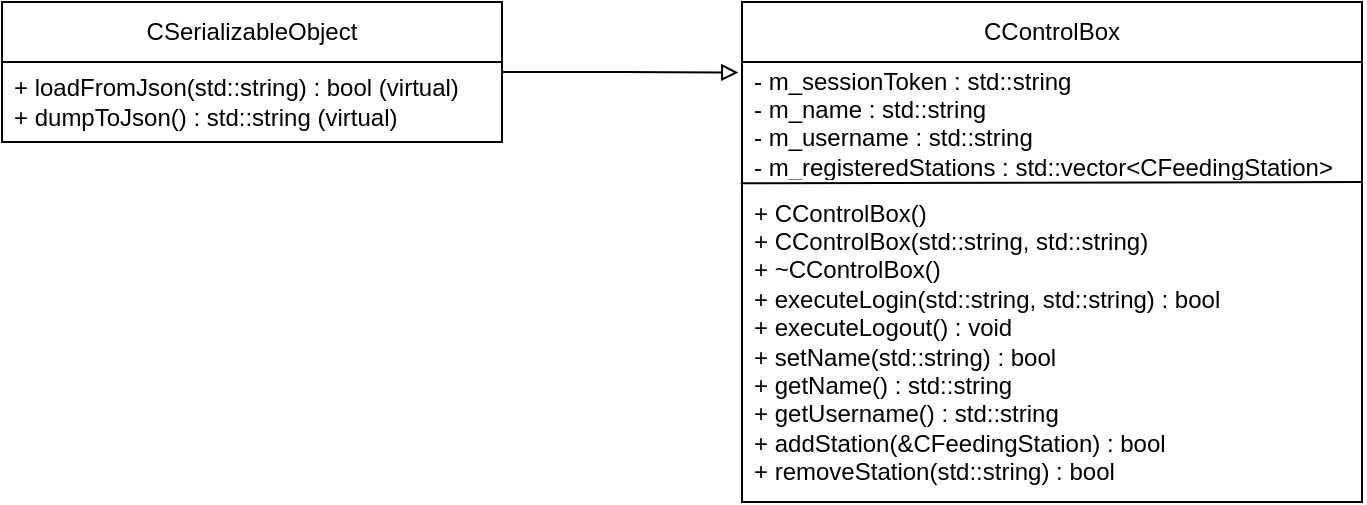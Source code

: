 <mxfile version="22.0.2" type="device">
  <diagram name="Page-1" id="71b2FrJPfIM__oIZdsdz">
    <mxGraphModel dx="2358" dy="1415" grid="1" gridSize="10" guides="1" tooltips="1" connect="1" arrows="1" fold="1" page="1" pageScale="1" pageWidth="850" pageHeight="1100" math="0" shadow="0">
      <root>
        <mxCell id="0" />
        <mxCell id="1" parent="0" />
        <mxCell id="af_pnGvFz1MDpZ3YgOPd-1" value="CSerializableObject" style="swimlane;fontStyle=0;childLayout=stackLayout;horizontal=1;startSize=30;horizontalStack=0;resizeParent=1;resizeParentMax=0;resizeLast=0;collapsible=1;marginBottom=0;whiteSpace=wrap;html=1;" vertex="1" parent="1">
          <mxGeometry x="30" y="160" width="250" height="70" as="geometry" />
        </mxCell>
        <mxCell id="af_pnGvFz1MDpZ3YgOPd-4" value="+ loadFromJson(std::string) : bool (virtual)&lt;br&gt;+ dumpToJson() : std::string (virtual)" style="text;strokeColor=none;fillColor=none;align=left;verticalAlign=middle;spacingLeft=4;spacingRight=4;overflow=hidden;points=[[0,0.5],[1,0.5]];portConstraint=eastwest;rotatable=0;whiteSpace=wrap;html=1;" vertex="1" parent="af_pnGvFz1MDpZ3YgOPd-1">
          <mxGeometry y="30" width="250" height="40" as="geometry" />
        </mxCell>
        <mxCell id="af_pnGvFz1MDpZ3YgOPd-5" value="CControlBox" style="swimlane;fontStyle=0;childLayout=stackLayout;horizontal=1;startSize=30;horizontalStack=0;resizeParent=1;resizeParentMax=0;resizeLast=0;collapsible=1;marginBottom=0;whiteSpace=wrap;html=1;" vertex="1" parent="1">
          <mxGeometry x="400" y="160" width="310" height="250" as="geometry" />
        </mxCell>
        <mxCell id="af_pnGvFz1MDpZ3YgOPd-6" value="- m_sessionToken : std::string&lt;br&gt;- m_name : std::string&lt;br&gt;- m_username : std::string&lt;br&gt;- m_registeredStations : std::vector&amp;lt;CFeedingStation&amp;gt;" style="text;strokeColor=none;fillColor=none;align=left;verticalAlign=middle;spacingLeft=4;spacingRight=4;overflow=hidden;points=[[0,0.5],[1,0.5]];portConstraint=eastwest;rotatable=0;whiteSpace=wrap;html=1;" vertex="1" parent="af_pnGvFz1MDpZ3YgOPd-5">
          <mxGeometry y="30" width="310" height="60" as="geometry" />
        </mxCell>
        <mxCell id="af_pnGvFz1MDpZ3YgOPd-10" value="+ CControlBox()&lt;br&gt;+ CControlBox(std::string, std::string)&lt;br&gt;+ ~CControlBox()&lt;br&gt;+ executeLogin(std::string, std::string) : bool&lt;br&gt;+ executeLogout() : void&lt;br&gt;+ setName(std::string) : bool&lt;br&gt;+ getName() : std::string&lt;br&gt;+ getUsername() : std::string&lt;br&gt;+ addStation(&amp;amp;CFeedingStation) : bool&lt;br&gt;+ removeStation(std::string) : bool" style="text;strokeColor=none;fillColor=none;align=left;verticalAlign=middle;spacingLeft=4;spacingRight=4;overflow=hidden;points=[[0,0.5],[1,0.5]];portConstraint=eastwest;rotatable=0;whiteSpace=wrap;html=1;" vertex="1" parent="af_pnGvFz1MDpZ3YgOPd-5">
          <mxGeometry y="90" width="310" height="160" as="geometry" />
        </mxCell>
        <mxCell id="af_pnGvFz1MDpZ3YgOPd-14" value="" style="endArrow=none;html=1;rounded=0;exitX=-0.002;exitY=0.004;exitDx=0;exitDy=0;exitPerimeter=0;entryX=0.999;entryY=0;entryDx=0;entryDy=0;entryPerimeter=0;" edge="1" parent="af_pnGvFz1MDpZ3YgOPd-5" source="af_pnGvFz1MDpZ3YgOPd-10" target="af_pnGvFz1MDpZ3YgOPd-10">
          <mxGeometry width="50" height="50" relative="1" as="geometry">
            <mxPoint x="75" y="190" as="sourcePoint" />
            <mxPoint x="305" y="90" as="targetPoint" />
          </mxGeometry>
        </mxCell>
        <mxCell id="af_pnGvFz1MDpZ3YgOPd-17" style="edgeStyle=orthogonalEdgeStyle;rounded=0;orthogonalLoop=1;jettySize=auto;html=1;entryX=-0.006;entryY=0.088;entryDx=0;entryDy=0;entryPerimeter=0;endArrow=block;endFill=0;" edge="1" parent="1" source="af_pnGvFz1MDpZ3YgOPd-1" target="af_pnGvFz1MDpZ3YgOPd-6">
          <mxGeometry relative="1" as="geometry" />
        </mxCell>
      </root>
    </mxGraphModel>
  </diagram>
</mxfile>
